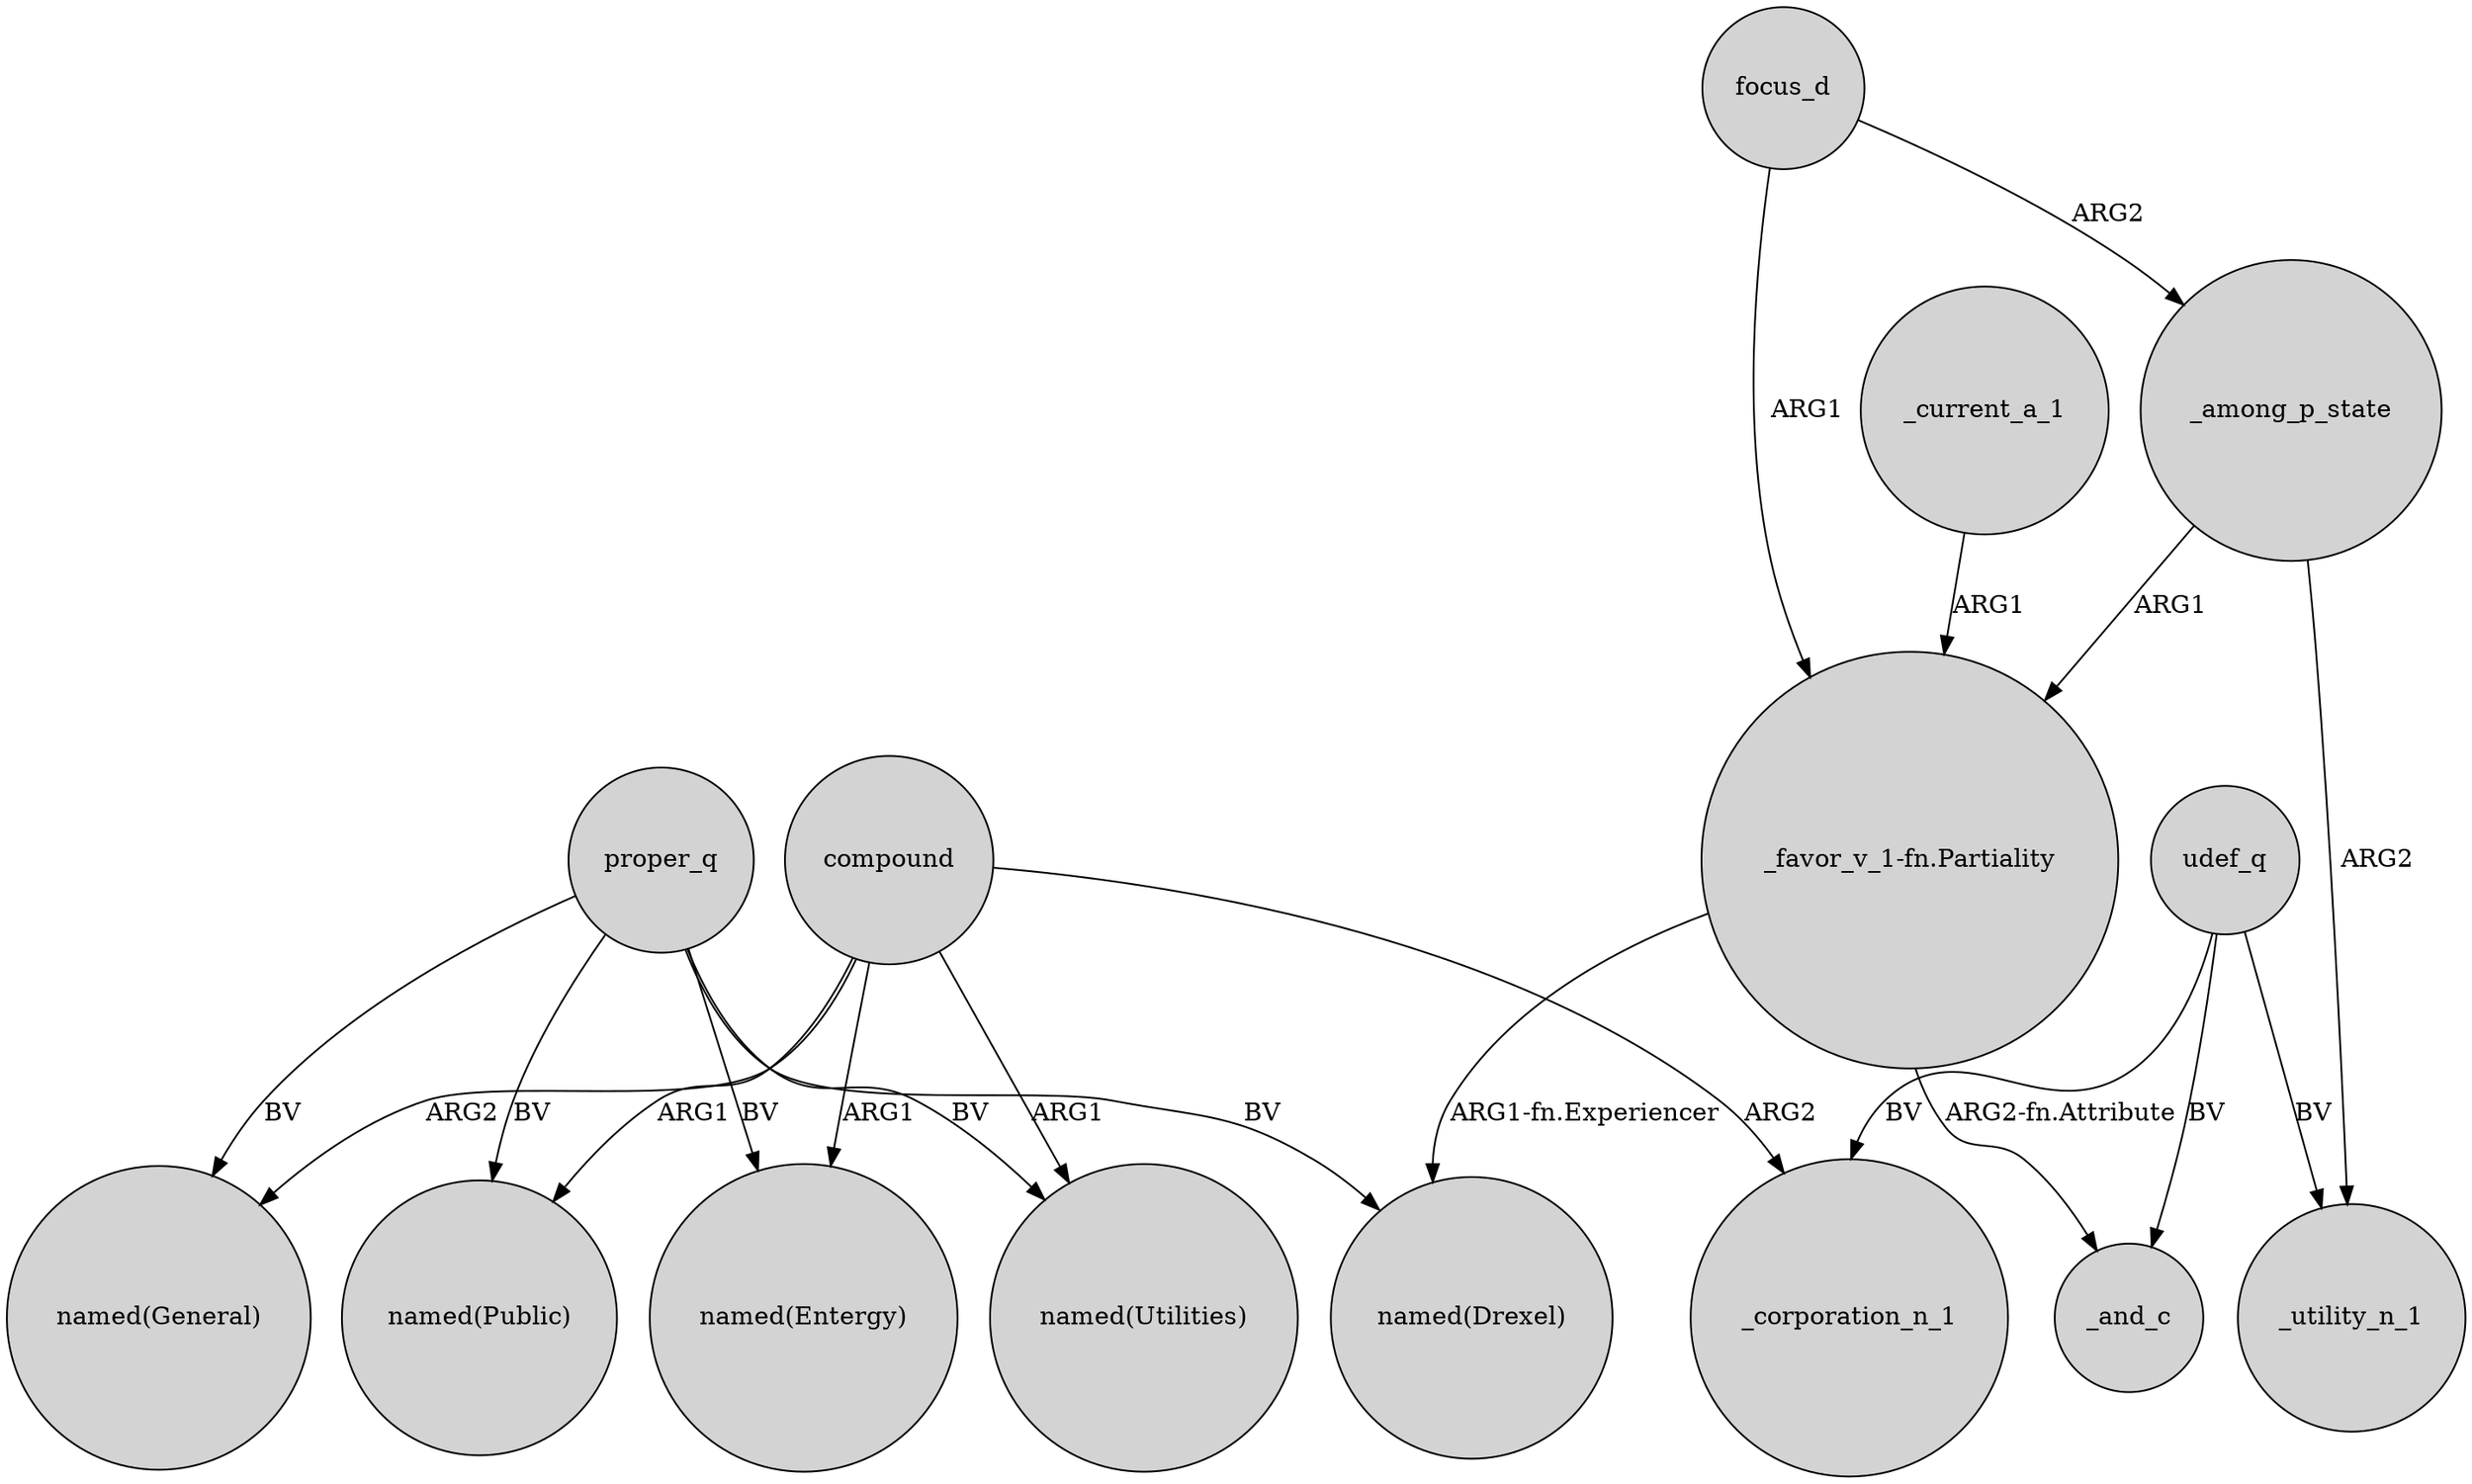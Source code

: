 digraph {
	node [shape=circle style=filled]
	proper_q -> "named(Utilities)" [label=BV]
	_current_a_1 -> "_favor_v_1-fn.Partiality" [label=ARG1]
	"_favor_v_1-fn.Partiality" -> _and_c [label="ARG2-fn.Attribute"]
	proper_q -> "named(Drexel)" [label=BV]
	proper_q -> "named(General)" [label=BV]
	compound -> _corporation_n_1 [label=ARG2]
	udef_q -> _utility_n_1 [label=BV]
	"_favor_v_1-fn.Partiality" -> "named(Drexel)" [label="ARG1-fn.Experiencer"]
	compound -> "named(General)" [label=ARG2]
	compound -> "named(Public)" [label=ARG1]
	udef_q -> _corporation_n_1 [label=BV]
	compound -> "named(Utilities)" [label=ARG1]
	_among_p_state -> "_favor_v_1-fn.Partiality" [label=ARG1]
	_among_p_state -> _utility_n_1 [label=ARG2]
	proper_q -> "named(Entergy)" [label=BV]
	proper_q -> "named(Public)" [label=BV]
	udef_q -> _and_c [label=BV]
	focus_d -> _among_p_state [label=ARG2]
	focus_d -> "_favor_v_1-fn.Partiality" [label=ARG1]
	compound -> "named(Entergy)" [label=ARG1]
}

